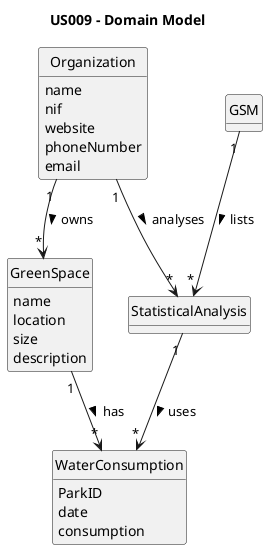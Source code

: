 @startuml
skinparam monochrome true
skinparam packageStyle rectangle
skinparam shadowing false
'skinparam linetype ortho
'left to right direction

skinparam classAttributeIconSize 0

hide circle
hide methods

title US009 - Domain Model

class Organization {
    name
    nif
    website
    phoneNumber
    email
}

class GreenSpace {
    name
    location
    size
    description
}

class GSM{

}

class WaterConsumption{
    ParkID
    date
    consumption
}

class StatisticalAnalysis{

}

Organization "1" --> "*" GreenSpace : "owns >"
GreenSpace "1" --> "*" WaterConsumption : "has >"
GSM "1" --> "*" StatisticalAnalysis : "lists >"
Organization "1" --> "*" StatisticalAnalysis : "analyses >"
StatisticalAnalysis "1" --> "*" WaterConsumption : "uses >"

@enduml